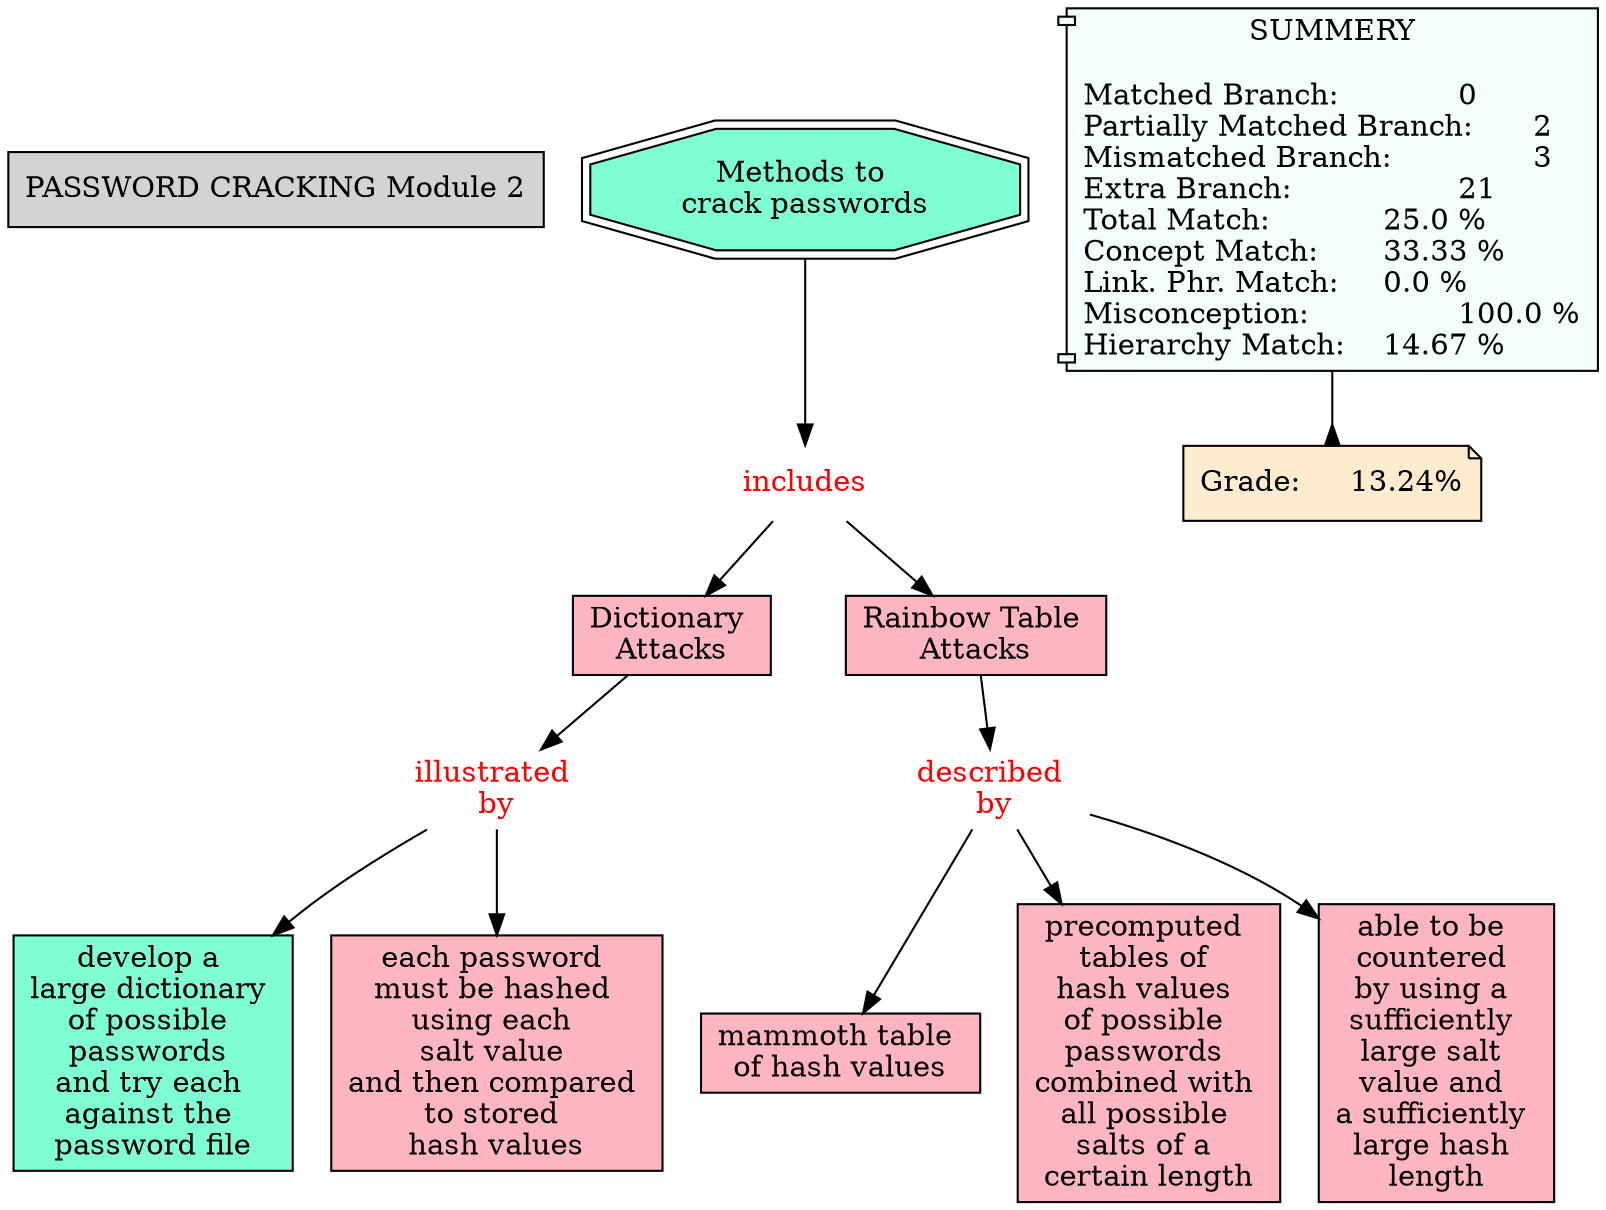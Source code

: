 // The Round Table
digraph {
	"1S3Z91VDY-2C7FK2D-JJB" [label="PASSWORD CRACKING Module 2" Gsplines=true shape=rect style=filled]
	"1S3ZY74ZP-1CK2QGL-1DK1" [label="described 
by" Gsplines=true fontcolor=red shape=none]
	"1S3ZY74ZN-11P144K-1DJY" [label="mammoth table 
of hash values
" Gsplines=true fillcolor="#FFB6C1" shape=rect style=filled]
	"1S3ZY74ZP-1CK2QGL-1DK1" -> "1S3ZY74ZN-11P144K-1DJY" [constraint=true]
	"1S3ZYJ4L7-21LFJZT-1F11" [label=includes Gsplines=true fontcolor=red shape=none]
	"1S3ZY0SP8-26S5MDR-1D6Z" [label="Dictionary 
Attacks" Gsplines=true fillcolor="#FFB6C1" shape=rect style=filled]
	"1S3ZYJ4L7-21LFJZT-1F11" -> "1S3ZY0SP8-26S5MDR-1D6Z" [constraint=true]
	"1S3ZYJ4L7-21LFJZT-1F11" [label=includes Gsplines=true fontcolor=red shape=none]
	"1S3ZY11VZ-1WHXW4T-1D77" [label="Rainbow Table 
Attacks" Gsplines=true fillcolor="#FFB6C1" shape=rect style=filled]
	"1S3ZYJ4L7-21LFJZT-1F11" -> "1S3ZY11VZ-1WHXW4T-1D77" [constraint=true]
	"1S3ZY3KNV-ZHSHT4-1D9H" [label="illustrated 
by" Gsplines=true fontcolor=red shape=none]
	"1S3ZY3KNV-TLDY80-1D9D" [label="develop a 
large dictionary 
of possible 
passwords 
and try each 
against the 
password file
" Gsplines=true fillcolor=aquamarine shape=rect style=filled]
	"1S3ZY3KNV-ZHSHT4-1D9H" -> "1S3ZY3KNV-TLDY80-1D9D" [constraint=true]
	"1S3ZY0SP8-26S5MDR-1D6Z" [label="Dictionary 
Attacks" Gsplines=true fillcolor="#FFB6C1" shape=rect style=filled]
	"1S3ZY3KNV-ZHSHT4-1D9H" [label="illustrated 
by" Gsplines=true fontcolor=red shape=none]
	"1S3ZY0SP8-26S5MDR-1D6Z" -> "1S3ZY3KNV-ZHSHT4-1D9H" [constraint=true]
	"1S3ZY74ZP-1CK2QGL-1DK1" [label="described 
by" Gsplines=true fontcolor=red shape=none]
	"1S3ZY7C3V-1XW4W7Q-1DL7" [label="precomputed 
tables of 
hash values 
of possible 
passwords 
combined with 
all possible 
salts of a 
certain length
" Gsplines=true fillcolor="#FFB6C1" shape=rect style=filled]
	"1S3ZY74ZP-1CK2QGL-1DK1" -> "1S3ZY7C3V-1XW4W7Q-1DL7" [constraint=true]
	"1S3ZY3KNV-ZHSHT4-1D9H" [label="illustrated 
by" Gsplines=true fontcolor=red shape=none]
	"1S3ZY542G-LZ1BWQ-1DFC" [label="each password 
must be hashed 
using each 
salt value 
and then compared 
to stored 
hash values
" Gsplines=true fillcolor="#FFB6C1" shape=rect style=filled]
	"1S3ZY3KNV-ZHSHT4-1D9H" -> "1S3ZY542G-LZ1BWQ-1DFC" [constraint=true]
	"1S3ZY11VZ-1WHXW4T-1D77" [label="Rainbow Table 
Attacks" Gsplines=true fillcolor="#FFB6C1" shape=rect style=filled]
	"1S3ZY74ZP-1CK2QGL-1DK1" [label="described 
by" Gsplines=true fontcolor=red shape=none]
	"1S3ZY11VZ-1WHXW4T-1D77" -> "1S3ZY74ZP-1CK2QGL-1DK1" [constraint=true]
	"1S3ZYGG7K-28BX2BG-1DY0" [label="Methods to 
crack passwords
" Gsplines=true fillcolor=aquamarine shape=doubleoctagon style=filled]
	"1S3ZYJ4L7-21LFJZT-1F11" [label=includes Gsplines=true fontcolor=red shape=none]
	"1S3ZYGG7K-28BX2BG-1DY0" -> "1S3ZYJ4L7-21LFJZT-1F11" [constraint=true]
	"1S3ZY74ZP-1CK2QGL-1DK1" [label="described 
by" Gsplines=true fontcolor=red shape=none]
	"1S3ZY781C-3QLK7-1DKR" [label="able to be 
countered 
by using a 
sufficiently 
large salt 
value and 
a sufficiently 
large hash 
length" Gsplines=true fillcolor="#FFB6C1" shape=rect style=filled]
	"1S3ZY74ZP-1CK2QGL-1DK1" -> "1S3ZY781C-3QLK7-1DKR" [constraint=true]
	Stat [label="SUMMERY

Matched Branch:		0\lPartially Matched Branch:	2\lMismatched Branch:		3\lExtra Branch:			21\lTotal Match:		25.0 %\lConcept Match:	33.33 %\lLink. Phr. Match:	0.0 %\lMisconception:		100.0 %\lHierarchy Match:	14.67 %\l" Gsplines=true fillcolor="#F5FFFA" shape=component style=filled]
	Grade [label="Grade:	13.24%" Gsplines=true fillcolor="#FFEBCD" shape=note style=filled]
	Stat -> Grade [arrowhead=inv color=black constraint=true]
}
